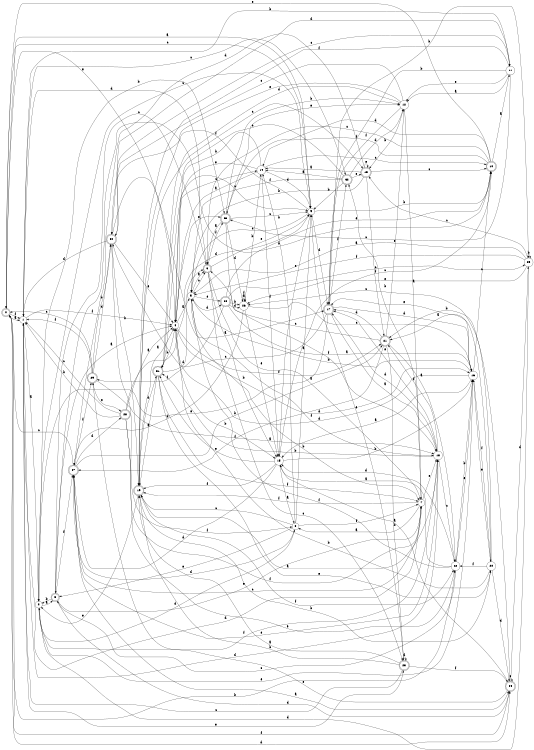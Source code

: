 digraph n28_10 {
__start0 [label="" shape="none"];

rankdir=LR;
size="8,5";

s0 [style="rounded,filled", color="black", fillcolor="white" shape="doublecircle", label="0"];
s1 [style="filled", color="black", fillcolor="white" shape="circle", label="1"];
s2 [style="filled", color="black", fillcolor="white" shape="circle", label="2"];
s3 [style="rounded,filled", color="black", fillcolor="white" shape="doublecircle", label="3"];
s4 [style="filled", color="black", fillcolor="white" shape="circle", label="4"];
s5 [style="filled", color="black", fillcolor="white" shape="circle", label="5"];
s6 [style="rounded,filled", color="black", fillcolor="white" shape="doublecircle", label="6"];
s7 [style="filled", color="black", fillcolor="white" shape="circle", label="7"];
s8 [style="filled", color="black", fillcolor="white" shape="circle", label="8"];
s9 [style="filled", color="black", fillcolor="white" shape="circle", label="9"];
s10 [style="rounded,filled", color="black", fillcolor="white" shape="doublecircle", label="10"];
s11 [style="filled", color="black", fillcolor="white" shape="circle", label="11"];
s12 [style="filled", color="black", fillcolor="white" shape="circle", label="12"];
s13 [style="rounded,filled", color="black", fillcolor="white" shape="doublecircle", label="13"];
s14 [style="filled", color="black", fillcolor="white" shape="circle", label="14"];
s15 [style="filled", color="black", fillcolor="white" shape="circle", label="15"];
s16 [style="filled", color="black", fillcolor="white" shape="circle", label="16"];
s17 [style="rounded,filled", color="black", fillcolor="white" shape="doublecircle", label="17"];
s18 [style="filled", color="black", fillcolor="white" shape="circle", label="18"];
s19 [style="rounded,filled", color="black", fillcolor="white" shape="doublecircle", label="19"];
s20 [style="filled", color="black", fillcolor="white" shape="circle", label="20"];
s21 [style="rounded,filled", color="black", fillcolor="white" shape="doublecircle", label="21"];
s22 [style="filled", color="black", fillcolor="white" shape="circle", label="22"];
s23 [style="rounded,filled", color="black", fillcolor="white" shape="doublecircle", label="23"];
s24 [style="rounded,filled", color="black", fillcolor="white" shape="doublecircle", label="24"];
s25 [style="filled", color="black", fillcolor="white" shape="circle", label="25"];
s26 [style="filled", color="black", fillcolor="white" shape="circle", label="26"];
s27 [style="rounded,filled", color="black", fillcolor="white" shape="doublecircle", label="27"];
s28 [style="rounded,filled", color="black", fillcolor="white" shape="doublecircle", label="28"];
s29 [style="rounded,filled", color="black", fillcolor="white" shape="doublecircle", label="29"];
s30 [style="rounded,filled", color="black", fillcolor="white" shape="doublecircle", label="30"];
s31 [style="rounded,filled", color="black", fillcolor="white" shape="doublecircle", label="31"];
s32 [style="rounded,filled", color="black", fillcolor="white" shape="doublecircle", label="32"];
s33 [style="rounded,filled", color="black", fillcolor="white" shape="doublecircle", label="33"];
s34 [style="rounded,filled", color="black", fillcolor="white" shape="doublecircle", label="34"];
s0 -> s1 [label="a"];
s0 -> s22 [label="b"];
s0 -> s9 [label="c"];
s0 -> s24 [label="d"];
s0 -> s4 [label="e"];
s0 -> s1 [label="f"];
s1 -> s2 [label="a"];
s1 -> s11 [label="b"];
s1 -> s32 [label="c"];
s1 -> s18 [label="d"];
s1 -> s23 [label="e"];
s1 -> s4 [label="f"];
s2 -> s3 [label="a"];
s2 -> s33 [label="b"];
s2 -> s9 [label="c"];
s2 -> s8 [label="d"];
s2 -> s16 [label="e"];
s2 -> s18 [label="f"];
s3 -> s4 [label="a"];
s3 -> s2 [label="b"];
s3 -> s6 [label="c"];
s3 -> s24 [label="d"];
s3 -> s7 [label="e"];
s3 -> s27 [label="f"];
s4 -> s5 [label="a"];
s4 -> s15 [label="b"];
s4 -> s14 [label="c"];
s4 -> s16 [label="d"];
s4 -> s33 [label="e"];
s4 -> s21 [label="f"];
s5 -> s6 [label="a"];
s5 -> s7 [label="b"];
s5 -> s6 [label="c"];
s5 -> s34 [label="d"];
s5 -> s34 [label="e"];
s5 -> s18 [label="f"];
s6 -> s7 [label="a"];
s6 -> s15 [label="b"];
s6 -> s23 [label="c"];
s6 -> s1 [label="d"];
s6 -> s9 [label="e"];
s6 -> s33 [label="f"];
s7 -> s8 [label="a"];
s7 -> s32 [label="b"];
s7 -> s27 [label="c"];
s7 -> s1 [label="d"];
s7 -> s18 [label="e"];
s7 -> s19 [label="f"];
s8 -> s9 [label="a"];
s8 -> s14 [label="b"];
s8 -> s19 [label="c"];
s8 -> s27 [label="d"];
s8 -> s3 [label="e"];
s8 -> s7 [label="f"];
s9 -> s0 [label="a"];
s9 -> s10 [label="b"];
s9 -> s5 [label="c"];
s9 -> s17 [label="d"];
s9 -> s15 [label="e"];
s9 -> s30 [label="f"];
s10 -> s11 [label="a"];
s10 -> s3 [label="b"];
s10 -> s6 [label="c"];
s10 -> s14 [label="d"];
s10 -> s0 [label="e"];
s10 -> s33 [label="f"];
s11 -> s12 [label="a"];
s11 -> s17 [label="b"];
s11 -> s33 [label="c"];
s11 -> s30 [label="d"];
s11 -> s12 [label="e"];
s11 -> s19 [label="f"];
s12 -> s7 [label="a"];
s12 -> s13 [label="b"];
s12 -> s30 [label="c"];
s12 -> s31 [label="d"];
s12 -> s19 [label="e"];
s12 -> s17 [label="f"];
s13 -> s14 [label="a"];
s13 -> s5 [label="b"];
s13 -> s10 [label="c"];
s13 -> s27 [label="d"];
s13 -> s13 [label="e"];
s13 -> s21 [label="f"];
s14 -> s4 [label="a"];
s14 -> s4 [label="b"];
s14 -> s10 [label="c"];
s14 -> s9 [label="d"];
s14 -> s4 [label="e"];
s14 -> s15 [label="f"];
s15 -> s8 [label="a"];
s15 -> s16 [label="b"];
s15 -> s10 [label="c"];
s15 -> s27 [label="d"];
s15 -> s31 [label="e"];
s15 -> s19 [label="f"];
s16 -> s15 [label="a"];
s16 -> s5 [label="b"];
s16 -> s10 [label="c"];
s16 -> s4 [label="d"];
s16 -> s17 [label="e"];
s16 -> s20 [label="f"];
s17 -> s18 [label="a"];
s17 -> s25 [label="b"];
s17 -> s30 [label="c"];
s17 -> s16 [label="d"];
s17 -> s2 [label="e"];
s17 -> s32 [label="f"];
s18 -> s19 [label="a"];
s18 -> s31 [label="b"];
s18 -> s22 [label="c"];
s18 -> s17 [label="d"];
s18 -> s17 [label="e"];
s18 -> s21 [label="f"];
s19 -> s4 [label="a"];
s19 -> s20 [label="b"];
s19 -> s13 [label="c"];
s19 -> s31 [label="d"];
s19 -> s2 [label="e"];
s19 -> s22 [label="f"];
s20 -> s21 [label="a"];
s20 -> s4 [label="b"];
s20 -> s26 [label="c"];
s20 -> s24 [label="d"];
s20 -> s16 [label="e"];
s20 -> s22 [label="f"];
s21 -> s22 [label="a"];
s21 -> s23 [label="b"];
s21 -> s6 [label="c"];
s21 -> s17 [label="d"];
s21 -> s12 [label="e"];
s21 -> s27 [label="f"];
s22 -> s15 [label="a"];
s22 -> s16 [label="b"];
s22 -> s3 [label="c"];
s22 -> s15 [label="d"];
s22 -> s16 [label="e"];
s22 -> s5 [label="f"];
s23 -> s19 [label="a"];
s23 -> s19 [label="b"];
s23 -> s1 [label="c"];
s23 -> s23 [label="d"];
s23 -> s9 [label="e"];
s23 -> s24 [label="f"];
s24 -> s15 [label="a"];
s24 -> s21 [label="b"];
s24 -> s24 [label="c"];
s24 -> s25 [label="d"];
s24 -> s29 [label="e"];
s24 -> s0 [label="f"];
s25 -> s5 [label="a"];
s25 -> s25 [label="b"];
s25 -> s13 [label="c"];
s25 -> s2 [label="d"];
s25 -> s26 [label="e"];
s25 -> s5 [label="f"];
s26 -> s26 [label="a"];
s26 -> s14 [label="b"];
s26 -> s16 [label="c"];
s26 -> s27 [label="d"];
s26 -> s15 [label="e"];
s26 -> s26 [label="f"];
s27 -> s24 [label="a"];
s27 -> s21 [label="b"];
s27 -> s0 [label="c"];
s27 -> s28 [label="d"];
s27 -> s18 [label="e"];
s27 -> s29 [label="f"];
s28 -> s4 [label="a"];
s28 -> s1 [label="b"];
s28 -> s1 [label="c"];
s28 -> s9 [label="d"];
s28 -> s22 [label="e"];
s28 -> s7 [label="f"];
s29 -> s18 [label="a"];
s29 -> s30 [label="b"];
s29 -> s0 [label="c"];
s29 -> s30 [label="d"];
s29 -> s28 [label="e"];
s29 -> s1 [label="f"];
s30 -> s17 [label="a"];
s30 -> s19 [label="b"];
s30 -> s11 [label="c"];
s30 -> s1 [label="d"];
s30 -> s4 [label="e"];
s30 -> s8 [label="f"];
s31 -> s19 [label="a"];
s31 -> s4 [label="b"];
s31 -> s9 [label="c"];
s31 -> s6 [label="d"];
s31 -> s20 [label="e"];
s31 -> s7 [label="f"];
s32 -> s14 [label="a"];
s32 -> s9 [label="b"];
s32 -> s31 [label="c"];
s32 -> s12 [label="d"];
s32 -> s13 [label="e"];
s32 -> s5 [label="f"];
s33 -> s6 [label="a"];
s33 -> s12 [label="b"];
s33 -> s9 [label="c"];
s33 -> s26 [label="d"];
s33 -> s12 [label="e"];
s33 -> s18 [label="f"];
s34 -> s16 [label="a"];
s34 -> s26 [label="b"];
s34 -> s25 [label="c"];
s34 -> s26 [label="d"];
s34 -> s10 [label="e"];
s34 -> s29 [label="f"];

}